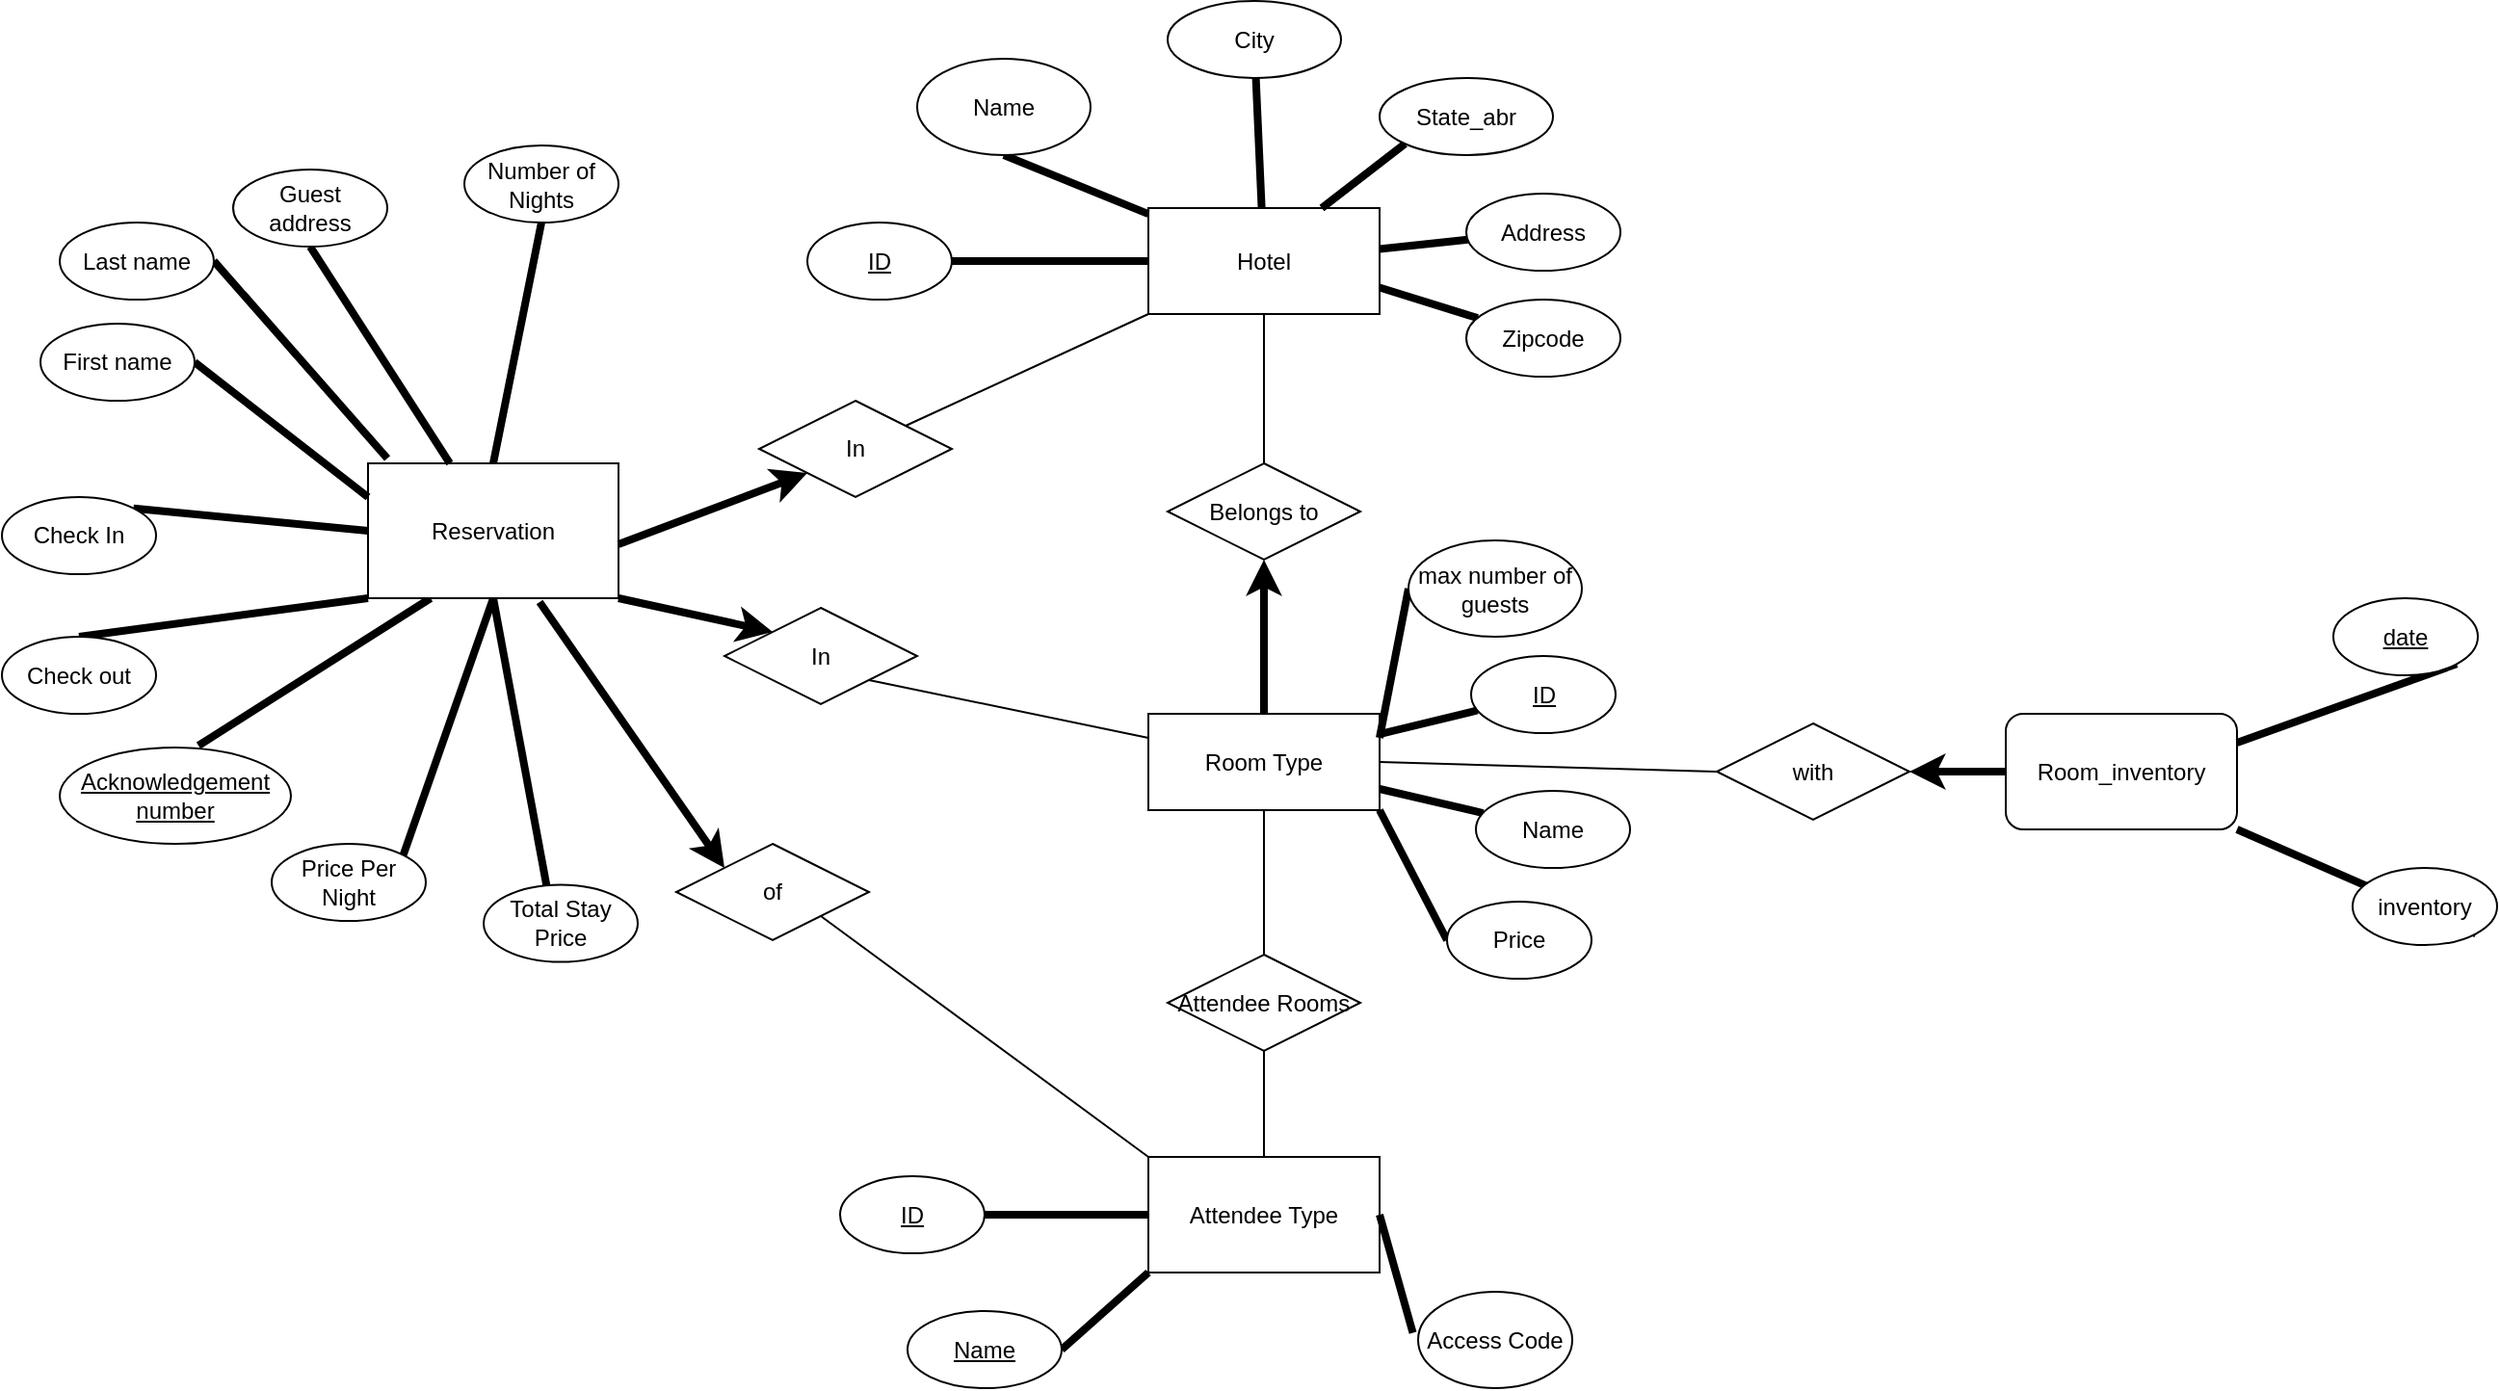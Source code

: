 <mxfile>
    <diagram id="4nsf73qf7v2OHuRyqHvw" name="Page-1">
        <mxGraphModel dx="1608" dy="646" grid="1" gridSize="10" guides="1" tooltips="1" connect="1" arrows="1" fold="1" page="1" pageScale="1" pageWidth="850" pageHeight="1100" math="0" shadow="0">
            <root>
                <mxCell id="0"/>
                <mxCell id="1" parent="0"/>
                <mxCell id="68" value="" style="edgeStyle=none;rounded=0;orthogonalLoop=1;jettySize=auto;html=1;endArrow=none;endFill=0;strokeWidth=1;" parent="1" source="2" target="65" edge="1">
                    <mxGeometry relative="1" as="geometry"/>
                </mxCell>
                <mxCell id="2" value="Hotel" style="rounded=0;whiteSpace=wrap;html=1;" parent="1" vertex="1">
                    <mxGeometry x="595" y="170" width="120" height="55" as="geometry"/>
                </mxCell>
                <mxCell id="138" style="edgeStyle=none;html=1;exitX=0.25;exitY=1;exitDx=0;exitDy=0;entryX=0.6;entryY=-0.02;entryDx=0;entryDy=0;entryPerimeter=0;endArrow=none;endFill=0;strokeWidth=4;" parent="1" source="3" target="47" edge="1">
                    <mxGeometry relative="1" as="geometry"/>
                </mxCell>
                <mxCell id="148" style="edgeStyle=none;html=1;exitX=0.5;exitY=0;exitDx=0;exitDy=0;endArrow=none;endFill=0;strokeWidth=4;entryX=0.5;entryY=1;entryDx=0;entryDy=0;" parent="1" source="3" target="149" edge="1">
                    <mxGeometry relative="1" as="geometry">
                        <mxPoint x="255" y="200" as="targetPoint"/>
                    </mxGeometry>
                </mxCell>
                <mxCell id="3" value="Reservation" style="rounded=0;whiteSpace=wrap;html=1;" parent="1" vertex="1">
                    <mxGeometry x="190" y="302.5" width="130" height="70" as="geometry"/>
                </mxCell>
                <mxCell id="67" value="" style="edgeStyle=none;rounded=0;orthogonalLoop=1;jettySize=auto;html=1;endArrow=classic;endFill=1;strokeWidth=4;" parent="1" source="5" target="65" edge="1">
                    <mxGeometry relative="1" as="geometry"/>
                </mxCell>
                <mxCell id="146" style="edgeStyle=none;html=1;exitX=1;exitY=0.5;exitDx=0;exitDy=0;entryX=0;entryY=0.5;entryDx=0;entryDy=0;endArrow=none;endFill=0;strokeWidth=1;" parent="1" source="5" target="117" edge="1">
                    <mxGeometry relative="1" as="geometry"/>
                </mxCell>
                <mxCell id="5" value="Room Type" style="rounded=0;whiteSpace=wrap;html=1;" parent="1" vertex="1">
                    <mxGeometry x="595" y="432.5" width="120" height="50" as="geometry"/>
                </mxCell>
                <mxCell id="81" style="edgeStyle=none;rounded=0;orthogonalLoop=1;jettySize=auto;html=1;exitX=0.5;exitY=1;exitDx=0;exitDy=0;endArrow=none;endFill=0;strokeWidth=4;" parent="1" source="6" target="2" edge="1">
                    <mxGeometry relative="1" as="geometry"/>
                </mxCell>
                <mxCell id="6" value="Name" style="ellipse;whiteSpace=wrap;html=1;" parent="1" vertex="1">
                    <mxGeometry x="475" y="92.5" width="90" height="50" as="geometry"/>
                </mxCell>
                <mxCell id="80" value="" style="edgeStyle=none;rounded=0;orthogonalLoop=1;jettySize=auto;html=1;endArrow=none;endFill=0;strokeWidth=4;" parent="1" source="7" target="2" edge="1">
                    <mxGeometry relative="1" as="geometry"/>
                </mxCell>
                <mxCell id="7" value="City" style="ellipse;whiteSpace=wrap;html=1;" parent="1" vertex="1">
                    <mxGeometry x="605" y="62.5" width="90" height="40" as="geometry"/>
                </mxCell>
                <mxCell id="27" style="rounded=0;orthogonalLoop=1;jettySize=auto;html=1;exitX=0.5;exitY=1;exitDx=0;exitDy=0;endArrow=none;endFill=0;strokeWidth=4;" parent="1" source="8" target="3" edge="1">
                    <mxGeometry relative="1" as="geometry"/>
                </mxCell>
                <mxCell id="8" value="Guest address" style="ellipse;whiteSpace=wrap;html=1;" parent="1" vertex="1">
                    <mxGeometry x="120" y="150" width="80" height="40" as="geometry"/>
                </mxCell>
                <mxCell id="28" style="rounded=0;orthogonalLoop=1;jettySize=auto;html=1;exitX=1;exitY=0.5;exitDx=0;exitDy=0;entryX=0;entryY=0.25;entryDx=0;entryDy=0;endArrow=none;endFill=0;strokeWidth=4;" parent="1" source="9" target="3" edge="1">
                    <mxGeometry relative="1" as="geometry"/>
                </mxCell>
                <mxCell id="9" value="First name" style="ellipse;whiteSpace=wrap;html=1;" parent="1" vertex="1">
                    <mxGeometry x="20" y="230" width="80" height="40" as="geometry"/>
                </mxCell>
                <mxCell id="30" style="rounded=0;orthogonalLoop=1;jettySize=auto;html=1;exitX=1;exitY=0;exitDx=0;exitDy=0;endArrow=none;endFill=0;strokeWidth=4;entryX=0;entryY=0.5;entryDx=0;entryDy=0;" parent="1" source="13" target="3" edge="1">
                    <mxGeometry relative="1" as="geometry">
                        <mxPoint x="170" y="360" as="targetPoint"/>
                    </mxGeometry>
                </mxCell>
                <mxCell id="13" value="Check In" style="ellipse;whiteSpace=wrap;html=1;" parent="1" vertex="1">
                    <mxGeometry y="320" width="80" height="40" as="geometry"/>
                </mxCell>
                <mxCell id="63" style="edgeStyle=none;rounded=0;orthogonalLoop=1;jettySize=auto;html=1;exitX=0.5;exitY=0;exitDx=0;exitDy=0;entryX=0.5;entryY=1;entryDx=0;entryDy=0;endArrow=none;endFill=0;strokeWidth=1;" parent="1" source="19" target="52" edge="1">
                    <mxGeometry relative="1" as="geometry"/>
                </mxCell>
                <mxCell id="135" style="edgeStyle=none;html=1;exitX=0;exitY=0;exitDx=0;exitDy=0;entryX=1;entryY=1;entryDx=0;entryDy=0;endArrow=none;endFill=0;strokeWidth=1;" parent="1" source="19" target="134" edge="1">
                    <mxGeometry relative="1" as="geometry"/>
                </mxCell>
                <mxCell id="19" value="Attendee Type" style="rounded=0;whiteSpace=wrap;html=1;" parent="1" vertex="1">
                    <mxGeometry x="595" y="662.5" width="120" height="60" as="geometry"/>
                </mxCell>
                <mxCell id="71" value="" style="edgeStyle=none;rounded=0;orthogonalLoop=1;jettySize=auto;html=1;endArrow=none;endFill=0;strokeWidth=4;" parent="1" source="24" target="5" edge="1">
                    <mxGeometry relative="1" as="geometry"/>
                </mxCell>
                <mxCell id="24" value="Name" style="ellipse;whiteSpace=wrap;html=1;" parent="1" vertex="1">
                    <mxGeometry x="765" y="472.5" width="80" height="40" as="geometry"/>
                </mxCell>
                <mxCell id="53" style="edgeStyle=none;rounded=0;orthogonalLoop=1;jettySize=auto;html=1;exitX=0;exitY=0.5;exitDx=0;exitDy=0;entryX=1;entryY=0.25;entryDx=0;entryDy=0;endArrow=none;endFill=0;strokeWidth=4;" parent="1" source="25" target="5" edge="1">
                    <mxGeometry relative="1" as="geometry"/>
                </mxCell>
                <mxCell id="25" value="max number of guests" style="ellipse;whiteSpace=wrap;html=1;" parent="1" vertex="1">
                    <mxGeometry x="730" y="342.5" width="90" height="50" as="geometry"/>
                </mxCell>
                <mxCell id="31" style="rounded=0;orthogonalLoop=1;jettySize=auto;html=1;exitX=0.5;exitY=0;exitDx=0;exitDy=0;entryX=0;entryY=1;entryDx=0;entryDy=0;endArrow=none;endFill=0;strokeWidth=4;" parent="1" source="26" target="3" edge="1">
                    <mxGeometry relative="1" as="geometry"/>
                </mxCell>
                <mxCell id="26" value="Check out" style="ellipse;whiteSpace=wrap;html=1;" parent="1" vertex="1">
                    <mxGeometry y="392.5" width="80" height="40" as="geometry"/>
                </mxCell>
                <mxCell id="50" style="edgeStyle=none;rounded=0;orthogonalLoop=1;jettySize=auto;html=1;exitX=1;exitY=0.5;exitDx=0;exitDy=0;entryX=0;entryY=1;entryDx=0;entryDy=0;endArrow=none;endFill=0;strokeWidth=4;" parent="1" source="42" target="19" edge="1">
                    <mxGeometry relative="1" as="geometry"/>
                </mxCell>
                <mxCell id="42" value="&lt;u&gt;Name&lt;/u&gt;" style="ellipse;whiteSpace=wrap;html=1;" parent="1" vertex="1">
                    <mxGeometry x="470" y="742.5" width="80" height="40" as="geometry"/>
                </mxCell>
                <mxCell id="46" style="edgeStyle=none;rounded=0;orthogonalLoop=1;jettySize=auto;html=1;exitX=0.5;exitY=1;exitDx=0;exitDy=0;entryX=0;entryY=1;entryDx=0;entryDy=0;endArrow=none;endFill=0;strokeWidth=1;" parent="1" source="3" target="3" edge="1">
                    <mxGeometry relative="1" as="geometry"/>
                </mxCell>
                <mxCell id="47" value="&lt;u&gt;Acknowledgement number&lt;/u&gt;" style="ellipse;whiteSpace=wrap;html=1;" parent="1" vertex="1">
                    <mxGeometry x="30" y="450" width="120" height="50" as="geometry"/>
                </mxCell>
                <mxCell id="64" style="edgeStyle=none;rounded=0;orthogonalLoop=1;jettySize=auto;html=1;exitX=0.5;exitY=0;exitDx=0;exitDy=0;entryX=0.5;entryY=1;entryDx=0;entryDy=0;endArrow=none;endFill=0;strokeWidth=1;" parent="1" source="52" target="5" edge="1">
                    <mxGeometry relative="1" as="geometry"/>
                </mxCell>
                <mxCell id="52" value="Attendee Rooms" style="rhombus;whiteSpace=wrap;html=1;" parent="1" vertex="1">
                    <mxGeometry x="605" y="557.5" width="100" height="50" as="geometry"/>
                </mxCell>
                <mxCell id="78" value="" style="edgeStyle=none;rounded=0;orthogonalLoop=1;jettySize=auto;html=1;endArrow=none;endFill=0;strokeWidth=4;" parent="1" source="54" target="2" edge="1">
                    <mxGeometry relative="1" as="geometry"/>
                </mxCell>
                <mxCell id="54" value="Address" style="ellipse;whiteSpace=wrap;html=1;" parent="1" vertex="1">
                    <mxGeometry x="760" y="162.5" width="80" height="40" as="geometry"/>
                </mxCell>
                <mxCell id="79" style="edgeStyle=none;rounded=0;orthogonalLoop=1;jettySize=auto;html=1;exitX=0;exitY=1;exitDx=0;exitDy=0;entryX=0.75;entryY=0;entryDx=0;entryDy=0;endArrow=none;endFill=0;strokeWidth=4;" parent="1" source="55" target="2" edge="1">
                    <mxGeometry relative="1" as="geometry"/>
                </mxCell>
                <mxCell id="55" value="State_abr" style="ellipse;whiteSpace=wrap;html=1;" parent="1" vertex="1">
                    <mxGeometry x="715" y="102.5" width="90" height="40" as="geometry"/>
                </mxCell>
                <mxCell id="56" style="edgeStyle=none;rounded=0;orthogonalLoop=1;jettySize=auto;html=1;exitX=0.75;exitY=0;exitDx=0;exitDy=0;endArrow=none;endFill=0;strokeWidth=4;" parent="1" source="5" target="5" edge="1">
                    <mxGeometry relative="1" as="geometry"/>
                </mxCell>
                <mxCell id="65" value="Belongs to" style="rhombus;whiteSpace=wrap;html=1;" parent="1" vertex="1">
                    <mxGeometry x="605" y="302.5" width="100" height="50" as="geometry"/>
                </mxCell>
                <mxCell id="84" value="" style="edgeStyle=none;rounded=0;orthogonalLoop=1;jettySize=auto;html=1;endArrow=none;endFill=0;strokeWidth=4;" parent="1" source="83" target="5" edge="1">
                    <mxGeometry relative="1" as="geometry"/>
                </mxCell>
                <mxCell id="83" value="&lt;u&gt;ID&lt;/u&gt;" style="ellipse;whiteSpace=wrap;html=1;" parent="1" vertex="1">
                    <mxGeometry x="762.5" y="402.5" width="75" height="40" as="geometry"/>
                </mxCell>
                <mxCell id="86" value="" style="edgeStyle=none;rounded=0;orthogonalLoop=1;jettySize=auto;html=1;endArrow=none;endFill=0;strokeWidth=4;" parent="1" source="85" target="2" edge="1">
                    <mxGeometry relative="1" as="geometry"/>
                </mxCell>
                <mxCell id="85" value="&lt;u&gt;ID&lt;/u&gt;" style="ellipse;whiteSpace=wrap;html=1;" parent="1" vertex="1">
                    <mxGeometry x="418" y="177.5" width="75" height="40" as="geometry"/>
                </mxCell>
                <mxCell id="88" value="" style="edgeStyle=none;rounded=0;orthogonalLoop=1;jettySize=auto;html=1;endArrow=none;endFill=0;strokeWidth=4;" parent="1" source="87" target="19" edge="1">
                    <mxGeometry relative="1" as="geometry"/>
                </mxCell>
                <mxCell id="87" value="&lt;u&gt;ID&lt;/u&gt;" style="ellipse;whiteSpace=wrap;html=1;" parent="1" vertex="1">
                    <mxGeometry x="435" y="672.5" width="75" height="40" as="geometry"/>
                </mxCell>
                <mxCell id="89" value="Room_inventory" style="rounded=1;whiteSpace=wrap;html=1;" parent="1" vertex="1">
                    <mxGeometry x="1040" y="432.5" width="120" height="60" as="geometry"/>
                </mxCell>
                <mxCell id="133" style="edgeStyle=none;rounded=0;orthogonalLoop=1;jettySize=auto;html=1;exitX=0;exitY=0.5;exitDx=0;exitDy=0;entryX=1;entryY=1;entryDx=0;entryDy=0;startArrow=none;startFill=0;endArrow=none;endFill=0;strokeWidth=4;" parent="1" source="93" target="5" edge="1">
                    <mxGeometry relative="1" as="geometry"/>
                </mxCell>
                <mxCell id="93" value="Price" style="ellipse;whiteSpace=wrap;html=1;" parent="1" vertex="1">
                    <mxGeometry x="750" y="530" width="75" height="40" as="geometry"/>
                </mxCell>
                <mxCell id="115" style="edgeStyle=none;rounded=0;orthogonalLoop=1;jettySize=auto;html=1;exitX=1;exitY=1;exitDx=0;exitDy=0;entryX=1;entryY=0.25;entryDx=0;entryDy=0;endArrow=none;endFill=0;strokeWidth=4;" parent="1" source="101" target="89" edge="1">
                    <mxGeometry relative="1" as="geometry"/>
                </mxCell>
                <mxCell id="101" value="&lt;u&gt;date&lt;/u&gt;" style="ellipse;whiteSpace=wrap;html=1;" parent="1" vertex="1">
                    <mxGeometry x="1210" y="372.5" width="75" height="40" as="geometry"/>
                </mxCell>
                <mxCell id="114" style="edgeStyle=none;rounded=0;orthogonalLoop=1;jettySize=auto;html=1;exitX=1;exitY=1;exitDx=0;exitDy=0;entryX=1;entryY=1;entryDx=0;entryDy=0;endArrow=none;endFill=0;strokeWidth=4;" parent="1" source="103" target="89" edge="1">
                    <mxGeometry relative="1" as="geometry"/>
                </mxCell>
                <mxCell id="103" value="inventory" style="ellipse;whiteSpace=wrap;html=1;" parent="1" vertex="1">
                    <mxGeometry x="1220" y="512.5" width="75" height="40" as="geometry"/>
                </mxCell>
                <mxCell id="147" style="edgeStyle=none;html=1;exitX=0;exitY=0.5;exitDx=0;exitDy=0;endArrow=classic;endFill=1;strokeWidth=4;entryX=1;entryY=0.5;entryDx=0;entryDy=0;" parent="1" source="89" target="117" edge="1">
                    <mxGeometry relative="1" as="geometry">
                        <mxPoint x="980" y="510" as="targetPoint"/>
                    </mxGeometry>
                </mxCell>
                <mxCell id="117" value="with" style="rhombus;whiteSpace=wrap;html=1;" parent="1" vertex="1">
                    <mxGeometry x="890" y="437.5" width="100" height="50" as="geometry"/>
                </mxCell>
                <mxCell id="132" style="edgeStyle=none;rounded=0;orthogonalLoop=1;jettySize=auto;html=1;startArrow=none;startFill=0;endArrow=classic;endFill=1;strokeWidth=4;entryX=0;entryY=0;entryDx=0;entryDy=0;exitX=0.685;exitY=1.029;exitDx=0;exitDy=0;exitPerimeter=0;" parent="1" source="3" target="134" edge="1">
                    <mxGeometry relative="1" as="geometry">
                        <mxPoint x="245" y="420" as="sourcePoint"/>
                    </mxGeometry>
                </mxCell>
                <mxCell id="134" value="of" style="rhombus;whiteSpace=wrap;html=1;" parent="1" vertex="1">
                    <mxGeometry x="350" y="500" width="100" height="50" as="geometry"/>
                </mxCell>
                <mxCell id="139" style="edgeStyle=none;html=1;exitX=0;exitY=1;exitDx=0;exitDy=0;endArrow=none;endFill=0;strokeWidth=1;" parent="1" source="2" target="140" edge="1">
                    <mxGeometry relative="1" as="geometry">
                        <mxPoint x="605" y="672.5" as="sourcePoint"/>
                    </mxGeometry>
                </mxCell>
                <mxCell id="140" value="In" style="rhombus;whiteSpace=wrap;html=1;" parent="1" vertex="1">
                    <mxGeometry x="393" y="270" width="100" height="50" as="geometry"/>
                </mxCell>
                <mxCell id="141" style="edgeStyle=none;html=1;exitX=0;exitY=0.25;exitDx=0;exitDy=0;entryX=1;entryY=1;entryDx=0;entryDy=0;endArrow=none;endFill=0;strokeWidth=1;" parent="1" source="5" target="142" edge="1">
                    <mxGeometry relative="1" as="geometry">
                        <mxPoint x="620" y="523.75" as="sourcePoint"/>
                    </mxGeometry>
                </mxCell>
                <mxCell id="142" value="In" style="rhombus;whiteSpace=wrap;html=1;" parent="1" vertex="1">
                    <mxGeometry x="375" y="377.5" width="100" height="50" as="geometry"/>
                </mxCell>
                <mxCell id="143" style="edgeStyle=none;rounded=0;orthogonalLoop=1;jettySize=auto;html=1;startArrow=none;startFill=0;endArrow=classic;endFill=1;strokeWidth=4;entryX=0;entryY=0;entryDx=0;entryDy=0;exitX=0.685;exitY=1.029;exitDx=0;exitDy=0;exitPerimeter=0;" parent="1" target="142" edge="1">
                    <mxGeometry relative="1" as="geometry">
                        <mxPoint x="320.0" y="372.5" as="sourcePoint"/>
                        <mxPoint x="415.95" y="510.47" as="targetPoint"/>
                    </mxGeometry>
                </mxCell>
                <mxCell id="144" style="edgeStyle=none;rounded=0;orthogonalLoop=1;jettySize=auto;html=1;startArrow=none;startFill=0;endArrow=classic;endFill=1;strokeWidth=4;entryX=0;entryY=1;entryDx=0;entryDy=0;exitX=0.685;exitY=1.029;exitDx=0;exitDy=0;exitPerimeter=0;" parent="1" target="140" edge="1">
                    <mxGeometry relative="1" as="geometry">
                        <mxPoint x="320.0" y="344.53" as="sourcePoint"/>
                        <mxPoint x="415.95" y="482.5" as="targetPoint"/>
                    </mxGeometry>
                </mxCell>
                <mxCell id="149" value="Number of Nights" style="ellipse;whiteSpace=wrap;html=1;" parent="1" vertex="1">
                    <mxGeometry x="240" y="137.5" width="80" height="40" as="geometry"/>
                </mxCell>
                <mxCell id="150" value="" style="edgeStyle=none;rounded=0;orthogonalLoop=1;jettySize=auto;html=1;endArrow=none;endFill=0;strokeWidth=4;entryX=1;entryY=0.75;entryDx=0;entryDy=0;" edge="1" parent="1" source="151" target="2">
                    <mxGeometry relative="1" as="geometry">
                        <mxPoint x="710" y="223.75" as="targetPoint"/>
                    </mxGeometry>
                </mxCell>
                <mxCell id="151" value="Zipcode" style="ellipse;whiteSpace=wrap;html=1;" vertex="1" parent="1">
                    <mxGeometry x="760" y="217.5" width="80" height="40" as="geometry"/>
                </mxCell>
                <mxCell id="152" style="rounded=0;orthogonalLoop=1;jettySize=auto;html=1;exitX=1;exitY=0.5;exitDx=0;exitDy=0;entryX=0.077;entryY=-0.036;entryDx=0;entryDy=0;endArrow=none;endFill=0;strokeWidth=4;entryPerimeter=0;" edge="1" parent="1" source="153" target="3">
                    <mxGeometry relative="1" as="geometry">
                        <mxPoint x="200" y="267.5" as="targetPoint"/>
                    </mxGeometry>
                </mxCell>
                <mxCell id="153" value="Last name" style="ellipse;whiteSpace=wrap;html=1;" vertex="1" parent="1">
                    <mxGeometry x="30" y="177.5" width="80" height="40" as="geometry"/>
                </mxCell>
                <mxCell id="154" style="edgeStyle=none;html=1;endArrow=none;endFill=0;strokeWidth=4;entryX=1;entryY=0;entryDx=0;entryDy=0;exitX=0.5;exitY=1;exitDx=0;exitDy=0;" edge="1" parent="1" target="155" source="3">
                    <mxGeometry relative="1" as="geometry">
                        <mxPoint x="155" y="562.5" as="targetPoint"/>
                        <mxPoint x="230" y="390" as="sourcePoint"/>
                    </mxGeometry>
                </mxCell>
                <mxCell id="155" value="Price Per Night" style="ellipse;whiteSpace=wrap;html=1;" vertex="1" parent="1">
                    <mxGeometry x="140" y="500" width="80" height="40" as="geometry"/>
                </mxCell>
                <mxCell id="156" style="edgeStyle=none;html=1;endArrow=none;endFill=0;strokeWidth=4;entryX=0.5;entryY=1;entryDx=0;entryDy=0;exitX=0.5;exitY=1;exitDx=0;exitDy=0;" edge="1" parent="1" target="157" source="3">
                    <mxGeometry relative="1" as="geometry">
                        <mxPoint x="265" y="583.75" as="targetPoint"/>
                        <mxPoint x="251.774" y="363.75" as="sourcePoint"/>
                    </mxGeometry>
                </mxCell>
                <mxCell id="157" value="Total Stay Price" style="ellipse;whiteSpace=wrap;html=1;" vertex="1" parent="1">
                    <mxGeometry x="250" y="521.25" width="80" height="40" as="geometry"/>
                </mxCell>
                <mxCell id="158" style="edgeStyle=none;html=1;exitX=1;exitY=0.5;exitDx=0;exitDy=0;endArrow=none;endFill=0;strokeWidth=4;entryX=-0.034;entryY=0.426;entryDx=0;entryDy=0;entryPerimeter=0;" edge="1" parent="1" target="159" source="19">
                    <mxGeometry relative="1" as="geometry">
                        <mxPoint x="772.5" y="662.5" as="targetPoint"/>
                        <mxPoint x="772.5" y="765" as="sourcePoint"/>
                    </mxGeometry>
                </mxCell>
                <mxCell id="159" value="Access Code" style="ellipse;whiteSpace=wrap;html=1;" vertex="1" parent="1">
                    <mxGeometry x="735" y="732.5" width="80" height="50" as="geometry"/>
                </mxCell>
            </root>
        </mxGraphModel>
    </diagram>
</mxfile>